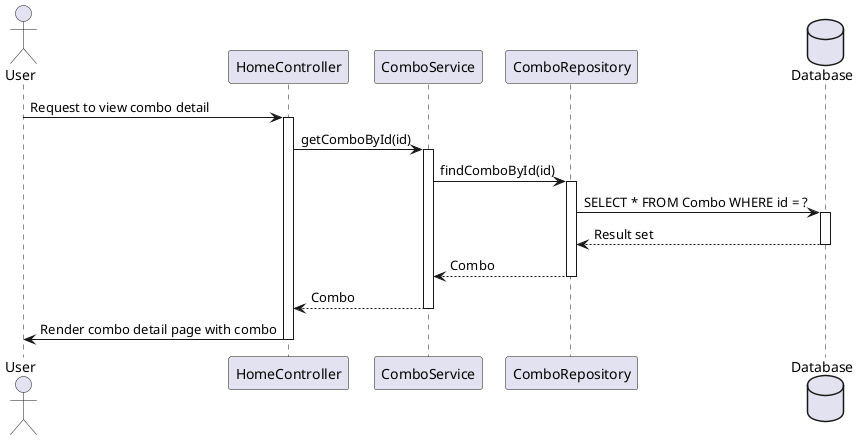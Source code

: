 @startuml

actor User

participant HomeController
participant ComboService
participant ComboRepository
database "Database" as Database

User -> HomeController: Request to view combo detail
activate HomeController
HomeController -> ComboService: getComboById(id)
activate ComboService
ComboService -> ComboRepository: findComboById(id)
activate ComboRepository
ComboRepository -> Database: SELECT * FROM Combo WHERE id = ?
activate Database
Database --> ComboRepository: Result set
deactivate Database
ComboRepository --> ComboService: Combo
deactivate ComboRepository
ComboService --> HomeController: Combo
deactivate ComboService
HomeController -> User: Render combo detail page with combo
deactivate HomeController

@enduml
